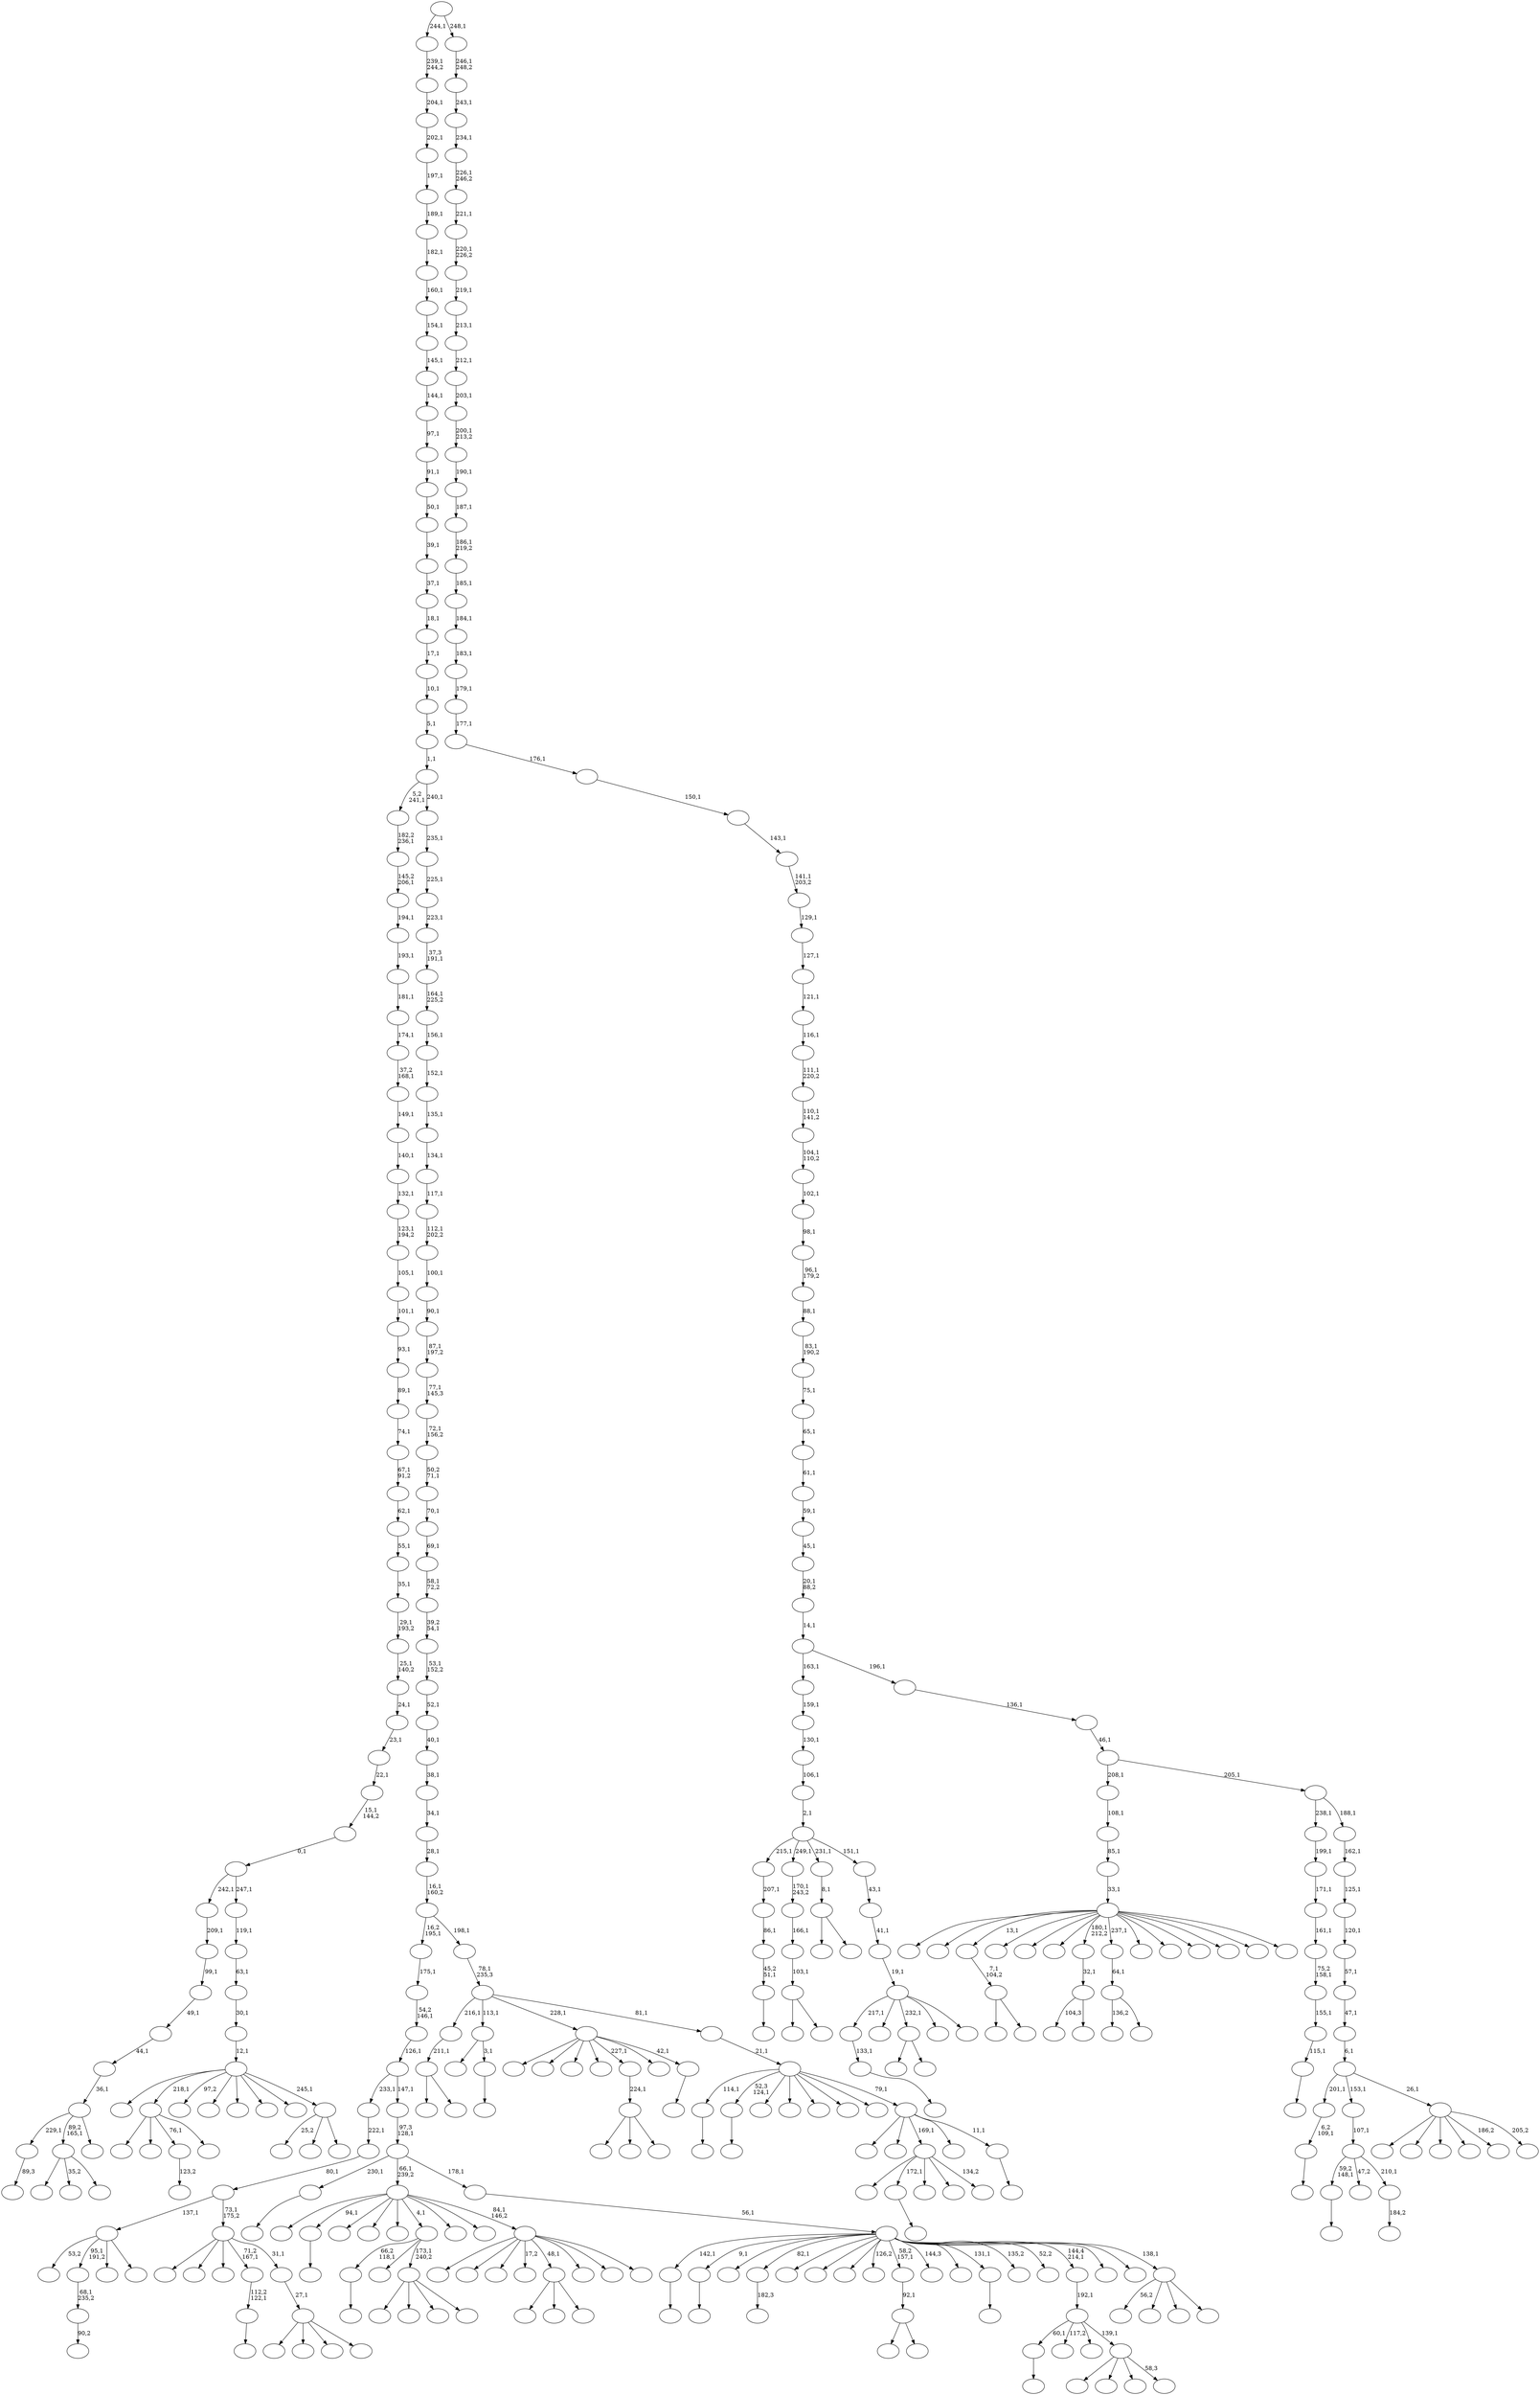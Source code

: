 digraph T {
	400 [label=""]
	399 [label=""]
	398 [label=""]
	397 [label=""]
	396 [label=""]
	395 [label=""]
	394 [label=""]
	393 [label=""]
	392 [label=""]
	391 [label=""]
	390 [label=""]
	389 [label=""]
	388 [label=""]
	387 [label=""]
	386 [label=""]
	385 [label=""]
	384 [label=""]
	383 [label=""]
	382 [label=""]
	381 [label=""]
	380 [label=""]
	379 [label=""]
	378 [label=""]
	377 [label=""]
	376 [label=""]
	375 [label=""]
	374 [label=""]
	373 [label=""]
	372 [label=""]
	371 [label=""]
	370 [label=""]
	369 [label=""]
	368 [label=""]
	367 [label=""]
	366 [label=""]
	365 [label=""]
	364 [label=""]
	363 [label=""]
	362 [label=""]
	361 [label=""]
	360 [label=""]
	359 [label=""]
	358 [label=""]
	357 [label=""]
	356 [label=""]
	355 [label=""]
	354 [label=""]
	353 [label=""]
	352 [label=""]
	351 [label=""]
	350 [label=""]
	349 [label=""]
	348 [label=""]
	347 [label=""]
	346 [label=""]
	345 [label=""]
	344 [label=""]
	343 [label=""]
	342 [label=""]
	341 [label=""]
	340 [label=""]
	339 [label=""]
	338 [label=""]
	337 [label=""]
	336 [label=""]
	335 [label=""]
	334 [label=""]
	333 [label=""]
	332 [label=""]
	331 [label=""]
	330 [label=""]
	329 [label=""]
	328 [label=""]
	327 [label=""]
	326 [label=""]
	325 [label=""]
	324 [label=""]
	323 [label=""]
	322 [label=""]
	321 [label=""]
	320 [label=""]
	319 [label=""]
	318 [label=""]
	317 [label=""]
	316 [label=""]
	315 [label=""]
	314 [label=""]
	313 [label=""]
	312 [label=""]
	311 [label=""]
	310 [label=""]
	309 [label=""]
	308 [label=""]
	307 [label=""]
	306 [label=""]
	305 [label=""]
	304 [label=""]
	303 [label=""]
	302 [label=""]
	301 [label=""]
	300 [label=""]
	299 [label=""]
	298 [label=""]
	297 [label=""]
	296 [label=""]
	295 [label=""]
	294 [label=""]
	293 [label=""]
	292 [label=""]
	291 [label=""]
	290 [label=""]
	289 [label=""]
	288 [label=""]
	287 [label=""]
	286 [label=""]
	285 [label=""]
	284 [label=""]
	283 [label=""]
	282 [label=""]
	281 [label=""]
	280 [label=""]
	279 [label=""]
	278 [label=""]
	277 [label=""]
	276 [label=""]
	275 [label=""]
	274 [label=""]
	273 [label=""]
	272 [label=""]
	271 [label=""]
	270 [label=""]
	269 [label=""]
	268 [label=""]
	267 [label=""]
	266 [label=""]
	265 [label=""]
	264 [label=""]
	263 [label=""]
	262 [label=""]
	261 [label=""]
	260 [label=""]
	259 [label=""]
	258 [label=""]
	257 [label=""]
	256 [label=""]
	255 [label=""]
	254 [label=""]
	253 [label=""]
	252 [label=""]
	251 [label=""]
	250 [label=""]
	249 [label=""]
	248 [label=""]
	247 [label=""]
	246 [label=""]
	245 [label=""]
	244 [label=""]
	243 [label=""]
	242 [label=""]
	241 [label=""]
	240 [label=""]
	239 [label=""]
	238 [label=""]
	237 [label=""]
	236 [label=""]
	235 [label=""]
	234 [label=""]
	233 [label=""]
	232 [label=""]
	231 [label=""]
	230 [label=""]
	229 [label=""]
	228 [label=""]
	227 [label=""]
	226 [label=""]
	225 [label=""]
	224 [label=""]
	223 [label=""]
	222 [label=""]
	221 [label=""]
	220 [label=""]
	219 [label=""]
	218 [label=""]
	217 [label=""]
	216 [label=""]
	215 [label=""]
	214 [label=""]
	213 [label=""]
	212 [label=""]
	211 [label=""]
	210 [label=""]
	209 [label=""]
	208 [label=""]
	207 [label=""]
	206 [label=""]
	205 [label=""]
	204 [label=""]
	203 [label=""]
	202 [label=""]
	201 [label=""]
	200 [label=""]
	199 [label=""]
	198 [label=""]
	197 [label=""]
	196 [label=""]
	195 [label=""]
	194 [label=""]
	193 [label=""]
	192 [label=""]
	191 [label=""]
	190 [label=""]
	189 [label=""]
	188 [label=""]
	187 [label=""]
	186 [label=""]
	185 [label=""]
	184 [label=""]
	183 [label=""]
	182 [label=""]
	181 [label=""]
	180 [label=""]
	179 [label=""]
	178 [label=""]
	177 [label=""]
	176 [label=""]
	175 [label=""]
	174 [label=""]
	173 [label=""]
	172 [label=""]
	171 [label=""]
	170 [label=""]
	169 [label=""]
	168 [label=""]
	167 [label=""]
	166 [label=""]
	165 [label=""]
	164 [label=""]
	163 [label=""]
	162 [label=""]
	161 [label=""]
	160 [label=""]
	159 [label=""]
	158 [label=""]
	157 [label=""]
	156 [label=""]
	155 [label=""]
	154 [label=""]
	153 [label=""]
	152 [label=""]
	151 [label=""]
	150 [label=""]
	149 [label=""]
	148 [label=""]
	147 [label=""]
	146 [label=""]
	145 [label=""]
	144 [label=""]
	143 [label=""]
	142 [label=""]
	141 [label=""]
	140 [label=""]
	139 [label=""]
	138 [label=""]
	137 [label=""]
	136 [label=""]
	135 [label=""]
	134 [label=""]
	133 [label=""]
	132 [label=""]
	131 [label=""]
	130 [label=""]
	129 [label=""]
	128 [label=""]
	127 [label=""]
	126 [label=""]
	125 [label=""]
	124 [label=""]
	123 [label=""]
	122 [label=""]
	121 [label=""]
	120 [label=""]
	119 [label=""]
	118 [label=""]
	117 [label=""]
	116 [label=""]
	115 [label=""]
	114 [label=""]
	113 [label=""]
	112 [label=""]
	111 [label=""]
	110 [label=""]
	109 [label=""]
	108 [label=""]
	107 [label=""]
	106 [label=""]
	105 [label=""]
	104 [label=""]
	103 [label=""]
	102 [label=""]
	101 [label=""]
	100 [label=""]
	99 [label=""]
	98 [label=""]
	97 [label=""]
	96 [label=""]
	95 [label=""]
	94 [label=""]
	93 [label=""]
	92 [label=""]
	91 [label=""]
	90 [label=""]
	89 [label=""]
	88 [label=""]
	87 [label=""]
	86 [label=""]
	85 [label=""]
	84 [label=""]
	83 [label=""]
	82 [label=""]
	81 [label=""]
	80 [label=""]
	79 [label=""]
	78 [label=""]
	77 [label=""]
	76 [label=""]
	75 [label=""]
	74 [label=""]
	73 [label=""]
	72 [label=""]
	71 [label=""]
	70 [label=""]
	69 [label=""]
	68 [label=""]
	67 [label=""]
	66 [label=""]
	65 [label=""]
	64 [label=""]
	63 [label=""]
	62 [label=""]
	61 [label=""]
	60 [label=""]
	59 [label=""]
	58 [label=""]
	57 [label=""]
	56 [label=""]
	55 [label=""]
	54 [label=""]
	53 [label=""]
	52 [label=""]
	51 [label=""]
	50 [label=""]
	49 [label=""]
	48 [label=""]
	47 [label=""]
	46 [label=""]
	45 [label=""]
	44 [label=""]
	43 [label=""]
	42 [label=""]
	41 [label=""]
	40 [label=""]
	39 [label=""]
	38 [label=""]
	37 [label=""]
	36 [label=""]
	35 [label=""]
	34 [label=""]
	33 [label=""]
	32 [label=""]
	31 [label=""]
	30 [label=""]
	29 [label=""]
	28 [label=""]
	27 [label=""]
	26 [label=""]
	25 [label=""]
	24 [label=""]
	23 [label=""]
	22 [label=""]
	21 [label=""]
	20 [label=""]
	19 [label=""]
	18 [label=""]
	17 [label=""]
	16 [label=""]
	15 [label=""]
	14 [label=""]
	13 [label=""]
	12 [label=""]
	11 [label=""]
	10 [label=""]
	9 [label=""]
	8 [label=""]
	7 [label=""]
	6 [label=""]
	5 [label=""]
	4 [label=""]
	3 [label=""]
	2 [label=""]
	1 [label=""]
	0 [label=""]
	399 -> 400 [label=""]
	397 -> 398 [label=""]
	396 -> 397 [label="45,2\n51,1"]
	395 -> 396 [label="86,1"]
	394 -> 395 [label="207,1"]
	386 -> 387 [label=""]
	380 -> 381 [label=""]
	379 -> 380 [label="115,1"]
	378 -> 379 [label="155,1"]
	377 -> 378 [label="75,2\n158,1"]
	376 -> 377 [label="161,1"]
	375 -> 376 [label="171,1"]
	374 -> 375 [label="199,1"]
	372 -> 383 [label=""]
	372 -> 373 [label=""]
	371 -> 372 [label="7,1\n104,2"]
	369 -> 370 [label=""]
	366 -> 367 [label=""]
	363 -> 364 [label=""]
	360 -> 361 [label="89,3"]
	345 -> 346 [label=""]
	343 -> 344 [label=""]
	341 -> 342 [label=""]
	337 -> 338 [label="90,2"]
	336 -> 337 [label="68,1\n235,2"]
	333 -> 334 [label=""]
	332 -> 333 [label="6,2\n109,1"]
	330 -> 331 [label="182,3"]
	320 -> 321 [label="123,2"]
	317 -> 392 [label=""]
	317 -> 365 [label="35,2"]
	317 -> 318 [label=""]
	303 -> 360 [label="229,1"]
	303 -> 317 [label="89,2\n165,1"]
	303 -> 304 [label=""]
	302 -> 303 [label="36,1"]
	301 -> 302 [label="44,1"]
	300 -> 301 [label="49,1"]
	299 -> 300 [label="99,1"]
	298 -> 299 [label="209,1"]
	296 -> 297 [label=""]
	294 -> 295 [label=""]
	293 -> 294 [label="133,1"]
	287 -> 384 [label=""]
	287 -> 288 [label=""]
	286 -> 287 [label="103,1"]
	285 -> 286 [label="166,1"]
	284 -> 285 [label="170,1\n243,2"]
	276 -> 357 [label="104,3"]
	276 -> 277 [label=""]
	275 -> 276 [label="32,1"]
	273 -> 307 [label=""]
	273 -> 274 [label=""]
	272 -> 273 [label="92,1"]
	270 -> 390 [label=""]
	270 -> 271 [label=""]
	269 -> 270 [label="8,1"]
	267 -> 385 [label=""]
	267 -> 326 [label=""]
	267 -> 268 [label=""]
	266 -> 267 [label="224,1"]
	263 -> 352 [label=""]
	263 -> 349 [label=""]
	263 -> 280 [label=""]
	263 -> 264 [label=""]
	262 -> 343 [label="66,2\n118,1"]
	262 -> 315 [label=""]
	262 -> 263 [label="173,1\n240,2"]
	260 -> 348 [label=""]
	260 -> 328 [label=""]
	260 -> 320 [label="76,1"]
	260 -> 261 [label=""]
	250 -> 309 [label="136,2"]
	250 -> 251 [label=""]
	249 -> 250 [label="64,1"]
	247 -> 248 [label=""]
	246 -> 247 [label="112,2\n122,1"]
	242 -> 312 [label=""]
	242 -> 243 [label=""]
	241 -> 242 [label="211,1"]
	234 -> 235 [label=""]
	232 -> 351 [label=""]
	232 -> 347 [label=""]
	232 -> 233 [label=""]
	230 -> 368 [label=""]
	230 -> 296 [label="172,1"]
	230 -> 291 [label=""]
	230 -> 259 [label=""]
	230 -> 231 [label="134,2"]
	226 -> 313 [label=""]
	226 -> 227 [label=""]
	219 -> 220 [label=""]
	218 -> 329 [label=""]
	218 -> 219 [label="3,1"]
	214 -> 355 [label="53,2"]
	214 -> 336 [label="95,1\n191,2"]
	214 -> 281 [label=""]
	214 -> 215 [label=""]
	209 -> 210 [label=""]
	203 -> 255 [label=""]
	203 -> 223 [label=""]
	203 -> 207 [label=""]
	203 -> 204 [label=""]
	202 -> 203 [label="27,1"]
	201 -> 340 [label=""]
	201 -> 258 [label=""]
	201 -> 252 [label=""]
	201 -> 246 [label="71,2\n167,1"]
	201 -> 202 [label="31,1"]
	200 -> 214 [label="137,1"]
	200 -> 201 [label="73,1\n175,2"]
	199 -> 200 [label="80,1"]
	198 -> 199 [label="222,1"]
	195 -> 196 [label="184,2"]
	194 -> 386 [label="59,2\n148,1"]
	194 -> 314 [label="47,2"]
	194 -> 195 [label="210,1"]
	193 -> 194 [label="107,1"]
	188 -> 189 [label=""]
	187 -> 362 [label=""]
	187 -> 354 [label=""]
	187 -> 350 [label=""]
	187 -> 324 [label=""]
	187 -> 266 [label="227,1"]
	187 -> 206 [label=""]
	187 -> 188 [label="42,1"]
	184 -> 293 [label="217,1"]
	184 -> 283 [label=""]
	184 -> 226 [label="232,1"]
	184 -> 217 [label=""]
	184 -> 185 [label=""]
	183 -> 184 [label="19,1"]
	182 -> 183 [label="41,1"]
	181 -> 182 [label="43,1"]
	180 -> 394 [label="215,1"]
	180 -> 284 [label="249,1"]
	180 -> 269 [label="231,1"]
	180 -> 181 [label="151,1"]
	179 -> 180 [label="2,1"]
	178 -> 179 [label="106,1"]
	177 -> 178 [label="130,1"]
	176 -> 177 [label="159,1"]
	174 -> 389 [label=""]
	174 -> 359 [label=""]
	174 -> 278 [label=""]
	174 -> 175 [label="58,3"]
	173 -> 366 [label="60,1"]
	173 -> 358 [label="117,2"]
	173 -> 254 [label=""]
	173 -> 174 [label="139,1"]
	172 -> 173 [label="192,1"]
	168 -> 391 [label=""]
	168 -> 388 [label=""]
	168 -> 371 [label="13,1"]
	168 -> 335 [label=""]
	168 -> 323 [label=""]
	168 -> 310 [label=""]
	168 -> 275 [label="180,1\n212,2"]
	168 -> 249 [label="237,1"]
	168 -> 239 [label=""]
	168 -> 237 [label=""]
	168 -> 229 [label=""]
	168 -> 225 [label=""]
	168 -> 221 [label=""]
	168 -> 169 [label=""]
	167 -> 168 [label="33,1"]
	166 -> 167 [label="85,1"]
	165 -> 166 [label="108,1"]
	161 -> 327 [label=""]
	161 -> 319 [label=""]
	161 -> 292 [label=""]
	161 -> 265 [label="17,2"]
	161 -> 232 [label="48,1"]
	161 -> 222 [label=""]
	161 -> 171 [label=""]
	161 -> 162 [label=""]
	160 -> 353 [label=""]
	160 -> 345 [label="94,1"]
	160 -> 339 [label=""]
	160 -> 325 [label=""]
	160 -> 305 [label=""]
	160 -> 262 [label="4,1"]
	160 -> 240 [label=""]
	160 -> 190 [label=""]
	160 -> 161 [label="84,1\n146,2"]
	158 -> 393 [label="25,2"]
	158 -> 290 [label=""]
	158 -> 159 [label=""]
	157 -> 311 [label=""]
	157 -> 260 [label="218,1"]
	157 -> 257 [label="97,2"]
	157 -> 245 [label=""]
	157 -> 212 [label=""]
	157 -> 205 [label=""]
	157 -> 186 [label=""]
	157 -> 158 [label="245,1"]
	156 -> 157 [label="12,1"]
	155 -> 156 [label="30,1"]
	154 -> 155 [label="63,1"]
	153 -> 154 [label="119,1"]
	152 -> 298 [label="242,1"]
	152 -> 153 [label="247,1"]
	151 -> 152 [label="0,1"]
	150 -> 151 [label="15,1\n144,2"]
	149 -> 150 [label="22,1"]
	148 -> 149 [label="23,1"]
	147 -> 148 [label="24,1"]
	146 -> 147 [label="25,1\n140,2"]
	145 -> 146 [label="29,1\n193,2"]
	144 -> 145 [label="35,1"]
	143 -> 144 [label="55,1"]
	142 -> 143 [label="62,1"]
	141 -> 142 [label="67,1\n91,2"]
	140 -> 141 [label="74,1"]
	139 -> 140 [label="89,1"]
	138 -> 139 [label="93,1"]
	137 -> 138 [label="101,1"]
	136 -> 137 [label="105,1"]
	135 -> 136 [label="123,1\n194,2"]
	134 -> 135 [label="132,1"]
	133 -> 134 [label="140,1"]
	132 -> 133 [label="149,1"]
	131 -> 132 [label="37,2\n168,1"]
	130 -> 131 [label="174,1"]
	129 -> 130 [label="181,1"]
	128 -> 129 [label="193,1"]
	127 -> 128 [label="194,1"]
	126 -> 127 [label="145,2\n206,1"]
	125 -> 126 [label="182,2\n236,1"]
	122 -> 306 [label="56,2"]
	122 -> 224 [label=""]
	122 -> 213 [label=""]
	122 -> 123 [label=""]
	121 -> 399 [label="142,1"]
	121 -> 369 [label="9,1"]
	121 -> 356 [label=""]
	121 -> 330 [label="82,1"]
	121 -> 322 [label=""]
	121 -> 316 [label=""]
	121 -> 308 [label=""]
	121 -> 279 [label="126,2"]
	121 -> 272 [label="58,2\n157,1"]
	121 -> 238 [label="144,3"]
	121 -> 216 [label=""]
	121 -> 209 [label="131,1"]
	121 -> 197 [label="135,2"]
	121 -> 191 [label="52,2"]
	121 -> 172 [label="144,4\n214,1"]
	121 -> 163 [label=""]
	121 -> 124 [label=""]
	121 -> 122 [label="138,1"]
	120 -> 121 [label="56,1"]
	119 -> 234 [label="230,1"]
	119 -> 160 [label="66,1\n239,2"]
	119 -> 120 [label="178,1"]
	118 -> 119 [label="97,3\n128,1"]
	117 -> 198 [label="233,1"]
	117 -> 118 [label="147,1"]
	116 -> 117 [label="126,1"]
	115 -> 116 [label="54,2\n146,1"]
	114 -> 115 [label="175,1"]
	112 -> 113 [label=""]
	111 -> 289 [label=""]
	111 -> 282 [label=""]
	111 -> 230 [label="169,1"]
	111 -> 208 [label=""]
	111 -> 112 [label="11,1"]
	110 -> 363 [label="114,1"]
	110 -> 341 [label="52,3\n124,1"]
	110 -> 244 [label=""]
	110 -> 228 [label=""]
	110 -> 211 [label=""]
	110 -> 170 [label=""]
	110 -> 164 [label=""]
	110 -> 111 [label="79,1"]
	109 -> 110 [label="21,1"]
	108 -> 241 [label="216,1"]
	108 -> 218 [label="113,1"]
	108 -> 187 [label="228,1"]
	108 -> 109 [label="81,1"]
	107 -> 108 [label="78,1\n235,3"]
	106 -> 114 [label="16,2\n195,1"]
	106 -> 107 [label="198,1"]
	105 -> 106 [label="16,1\n160,2"]
	104 -> 105 [label="28,1"]
	103 -> 104 [label="34,1"]
	102 -> 103 [label="38,1"]
	101 -> 102 [label="40,1"]
	100 -> 101 [label="52,1"]
	99 -> 100 [label="53,1\n152,2"]
	98 -> 99 [label="39,2\n54,1"]
	97 -> 98 [label="58,1\n72,2"]
	96 -> 97 [label="69,1"]
	95 -> 96 [label="70,1"]
	94 -> 95 [label="50,2\n71,1"]
	93 -> 94 [label="72,1\n156,2"]
	92 -> 93 [label="77,1\n145,3"]
	91 -> 92 [label="87,1\n197,2"]
	90 -> 91 [label="90,1"]
	89 -> 90 [label="100,1"]
	88 -> 89 [label="112,1\n202,2"]
	87 -> 88 [label="117,1"]
	86 -> 87 [label="134,1"]
	85 -> 86 [label="135,1"]
	84 -> 85 [label="152,1"]
	83 -> 84 [label="156,1"]
	82 -> 83 [label="164,1\n225,2"]
	81 -> 82 [label="37,3\n191,1"]
	80 -> 81 [label="223,1"]
	79 -> 80 [label="225,1"]
	78 -> 79 [label="235,1"]
	77 -> 125 [label="5,2\n241,1"]
	77 -> 78 [label="240,1"]
	76 -> 77 [label="1,1"]
	75 -> 76 [label="5,1"]
	74 -> 75 [label="10,1"]
	73 -> 74 [label="17,1"]
	72 -> 73 [label="18,1"]
	71 -> 72 [label="37,1"]
	70 -> 71 [label="39,1"]
	69 -> 70 [label="50,1"]
	68 -> 69 [label="91,1"]
	67 -> 68 [label="97,1"]
	66 -> 67 [label="144,1"]
	65 -> 66 [label="145,1"]
	64 -> 65 [label="154,1"]
	63 -> 64 [label="160,1"]
	62 -> 63 [label="182,1"]
	61 -> 62 [label="189,1"]
	60 -> 61 [label="197,1"]
	59 -> 60 [label="202,1"]
	58 -> 59 [label="204,1"]
	57 -> 58 [label="239,1\n244,2"]
	55 -> 382 [label=""]
	55 -> 256 [label=""]
	55 -> 253 [label=""]
	55 -> 236 [label=""]
	55 -> 192 [label="186,2"]
	55 -> 56 [label="205,2"]
	54 -> 332 [label="201,1"]
	54 -> 193 [label="153,1"]
	54 -> 55 [label="26,1"]
	53 -> 54 [label="6,1"]
	52 -> 53 [label="47,1"]
	51 -> 52 [label="57,1"]
	50 -> 51 [label="120,1"]
	49 -> 50 [label="125,1"]
	48 -> 49 [label="162,1"]
	47 -> 374 [label="238,1"]
	47 -> 48 [label="188,1"]
	46 -> 165 [label="208,1"]
	46 -> 47 [label="205,1"]
	45 -> 46 [label="46,1"]
	44 -> 45 [label="136,1"]
	43 -> 176 [label="163,1"]
	43 -> 44 [label="196,1"]
	42 -> 43 [label="14,1"]
	41 -> 42 [label="20,1\n88,2"]
	40 -> 41 [label="45,1"]
	39 -> 40 [label="59,1"]
	38 -> 39 [label="61,1"]
	37 -> 38 [label="65,1"]
	36 -> 37 [label="75,1"]
	35 -> 36 [label="83,1\n190,2"]
	34 -> 35 [label="88,1"]
	33 -> 34 [label="96,1\n179,2"]
	32 -> 33 [label="98,1"]
	31 -> 32 [label="102,1"]
	30 -> 31 [label="104,1\n110,2"]
	29 -> 30 [label="110,1\n141,2"]
	28 -> 29 [label="111,1\n220,2"]
	27 -> 28 [label="116,1"]
	26 -> 27 [label="121,1"]
	25 -> 26 [label="127,1"]
	24 -> 25 [label="129,1"]
	23 -> 24 [label="141,1\n203,2"]
	22 -> 23 [label="143,1"]
	21 -> 22 [label="150,1"]
	20 -> 21 [label="176,1"]
	19 -> 20 [label="177,1"]
	18 -> 19 [label="179,1"]
	17 -> 18 [label="183,1"]
	16 -> 17 [label="184,1"]
	15 -> 16 [label="185,1"]
	14 -> 15 [label="186,1\n219,2"]
	13 -> 14 [label="187,1"]
	12 -> 13 [label="190,1"]
	11 -> 12 [label="200,1\n213,2"]
	10 -> 11 [label="203,1"]
	9 -> 10 [label="212,1"]
	8 -> 9 [label="213,1"]
	7 -> 8 [label="219,1"]
	6 -> 7 [label="220,1\n226,2"]
	5 -> 6 [label="221,1"]
	4 -> 5 [label="226,1\n246,2"]
	3 -> 4 [label="234,1"]
	2 -> 3 [label="243,1"]
	1 -> 2 [label="246,1\n248,2"]
	0 -> 57 [label="244,1"]
	0 -> 1 [label="248,1"]
}
